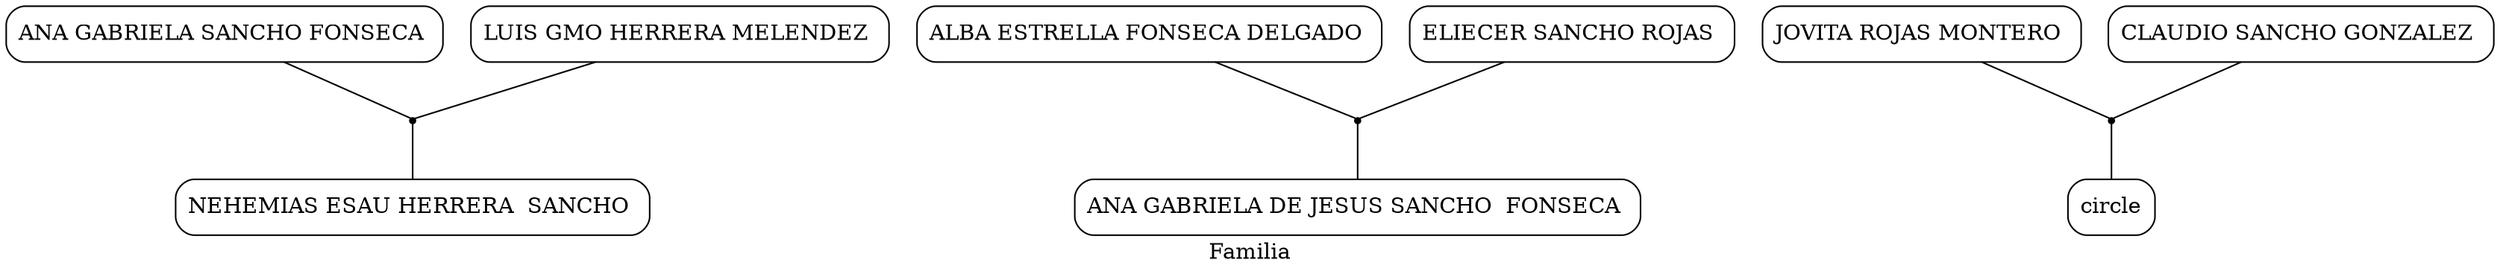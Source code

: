 strict digraph  {
	graph [diredgeconstraints=true,
		label=Familia,
		mode=ipsep,
		overlap=orthoxy,
		sep=0.5
	];
	node [label="\N",
		shape=box,
		style=rounded
	];
	"NEHEMIAS ESAU HERRERA  SANCHO ANA GABRIELA SANCHO FONSECA LUIS GMO HERRERA MELENDEZ "	 [shape=point];
	"ANA GABRIELA SANCHO FONSECA " -> "NEHEMIAS ESAU HERRERA  SANCHO ANA GABRIELA SANCHO FONSECA LUIS GMO HERRERA MELENDEZ "	 [arrowhead=none];
	"LUIS GMO HERRERA MELENDEZ " -> "NEHEMIAS ESAU HERRERA  SANCHO ANA GABRIELA SANCHO FONSECA LUIS GMO HERRERA MELENDEZ "	 [arrowhead=none];
	"NEHEMIAS ESAU HERRERA  SANCHO ANA GABRIELA SANCHO FONSECA LUIS GMO HERRERA MELENDEZ " -> "NEHEMIAS ESAU HERRERA  SANCHO "	 [arrowhead=none];
	"ANA GABRIELA DE JESUS SANCHO  FONSECA ALBA ESTRELLA FONSECA DELGADO ELIECER SANCHO ROJAS "	 [shape=point];
	"ALBA ESTRELLA FONSECA DELGADO " -> "ANA GABRIELA DE JESUS SANCHO  FONSECA ALBA ESTRELLA FONSECA DELGADO ELIECER SANCHO ROJAS "	 [arrowhead=none];
	"ELIECER SANCHO ROJAS " -> "ANA GABRIELA DE JESUS SANCHO  FONSECA ALBA ESTRELLA FONSECA DELGADO ELIECER SANCHO ROJAS "	 [arrowhead=none];
	"ANA GABRIELA DE JESUS SANCHO  FONSECA ALBA ESTRELLA FONSECA DELGADO ELIECER SANCHO ROJAS " -> "ANA GABRIELA DE JESUS SANCHO  FONSECA "	 [arrowhead=none];
	"ELIECER GIL SANCHO  ROJAS "	 [label=circle];
	"ELIECER GIL SANCHO  ROJAS JOVITA ROJAS MONTERO CLAUDIO SANCHO GONZALEZ "	 [shape=point];
	"JOVITA ROJAS MONTERO " -> "ELIECER GIL SANCHO  ROJAS JOVITA ROJAS MONTERO CLAUDIO SANCHO GONZALEZ "	 [arrowhead=none];
	"CLAUDIO SANCHO GONZALEZ " -> "ELIECER GIL SANCHO  ROJAS JOVITA ROJAS MONTERO CLAUDIO SANCHO GONZALEZ "	 [arrowhead=none];
	"ELIECER GIL SANCHO  ROJAS JOVITA ROJAS MONTERO CLAUDIO SANCHO GONZALEZ " -> "ELIECER GIL SANCHO  ROJAS "	 [arrowhead=none];
}
